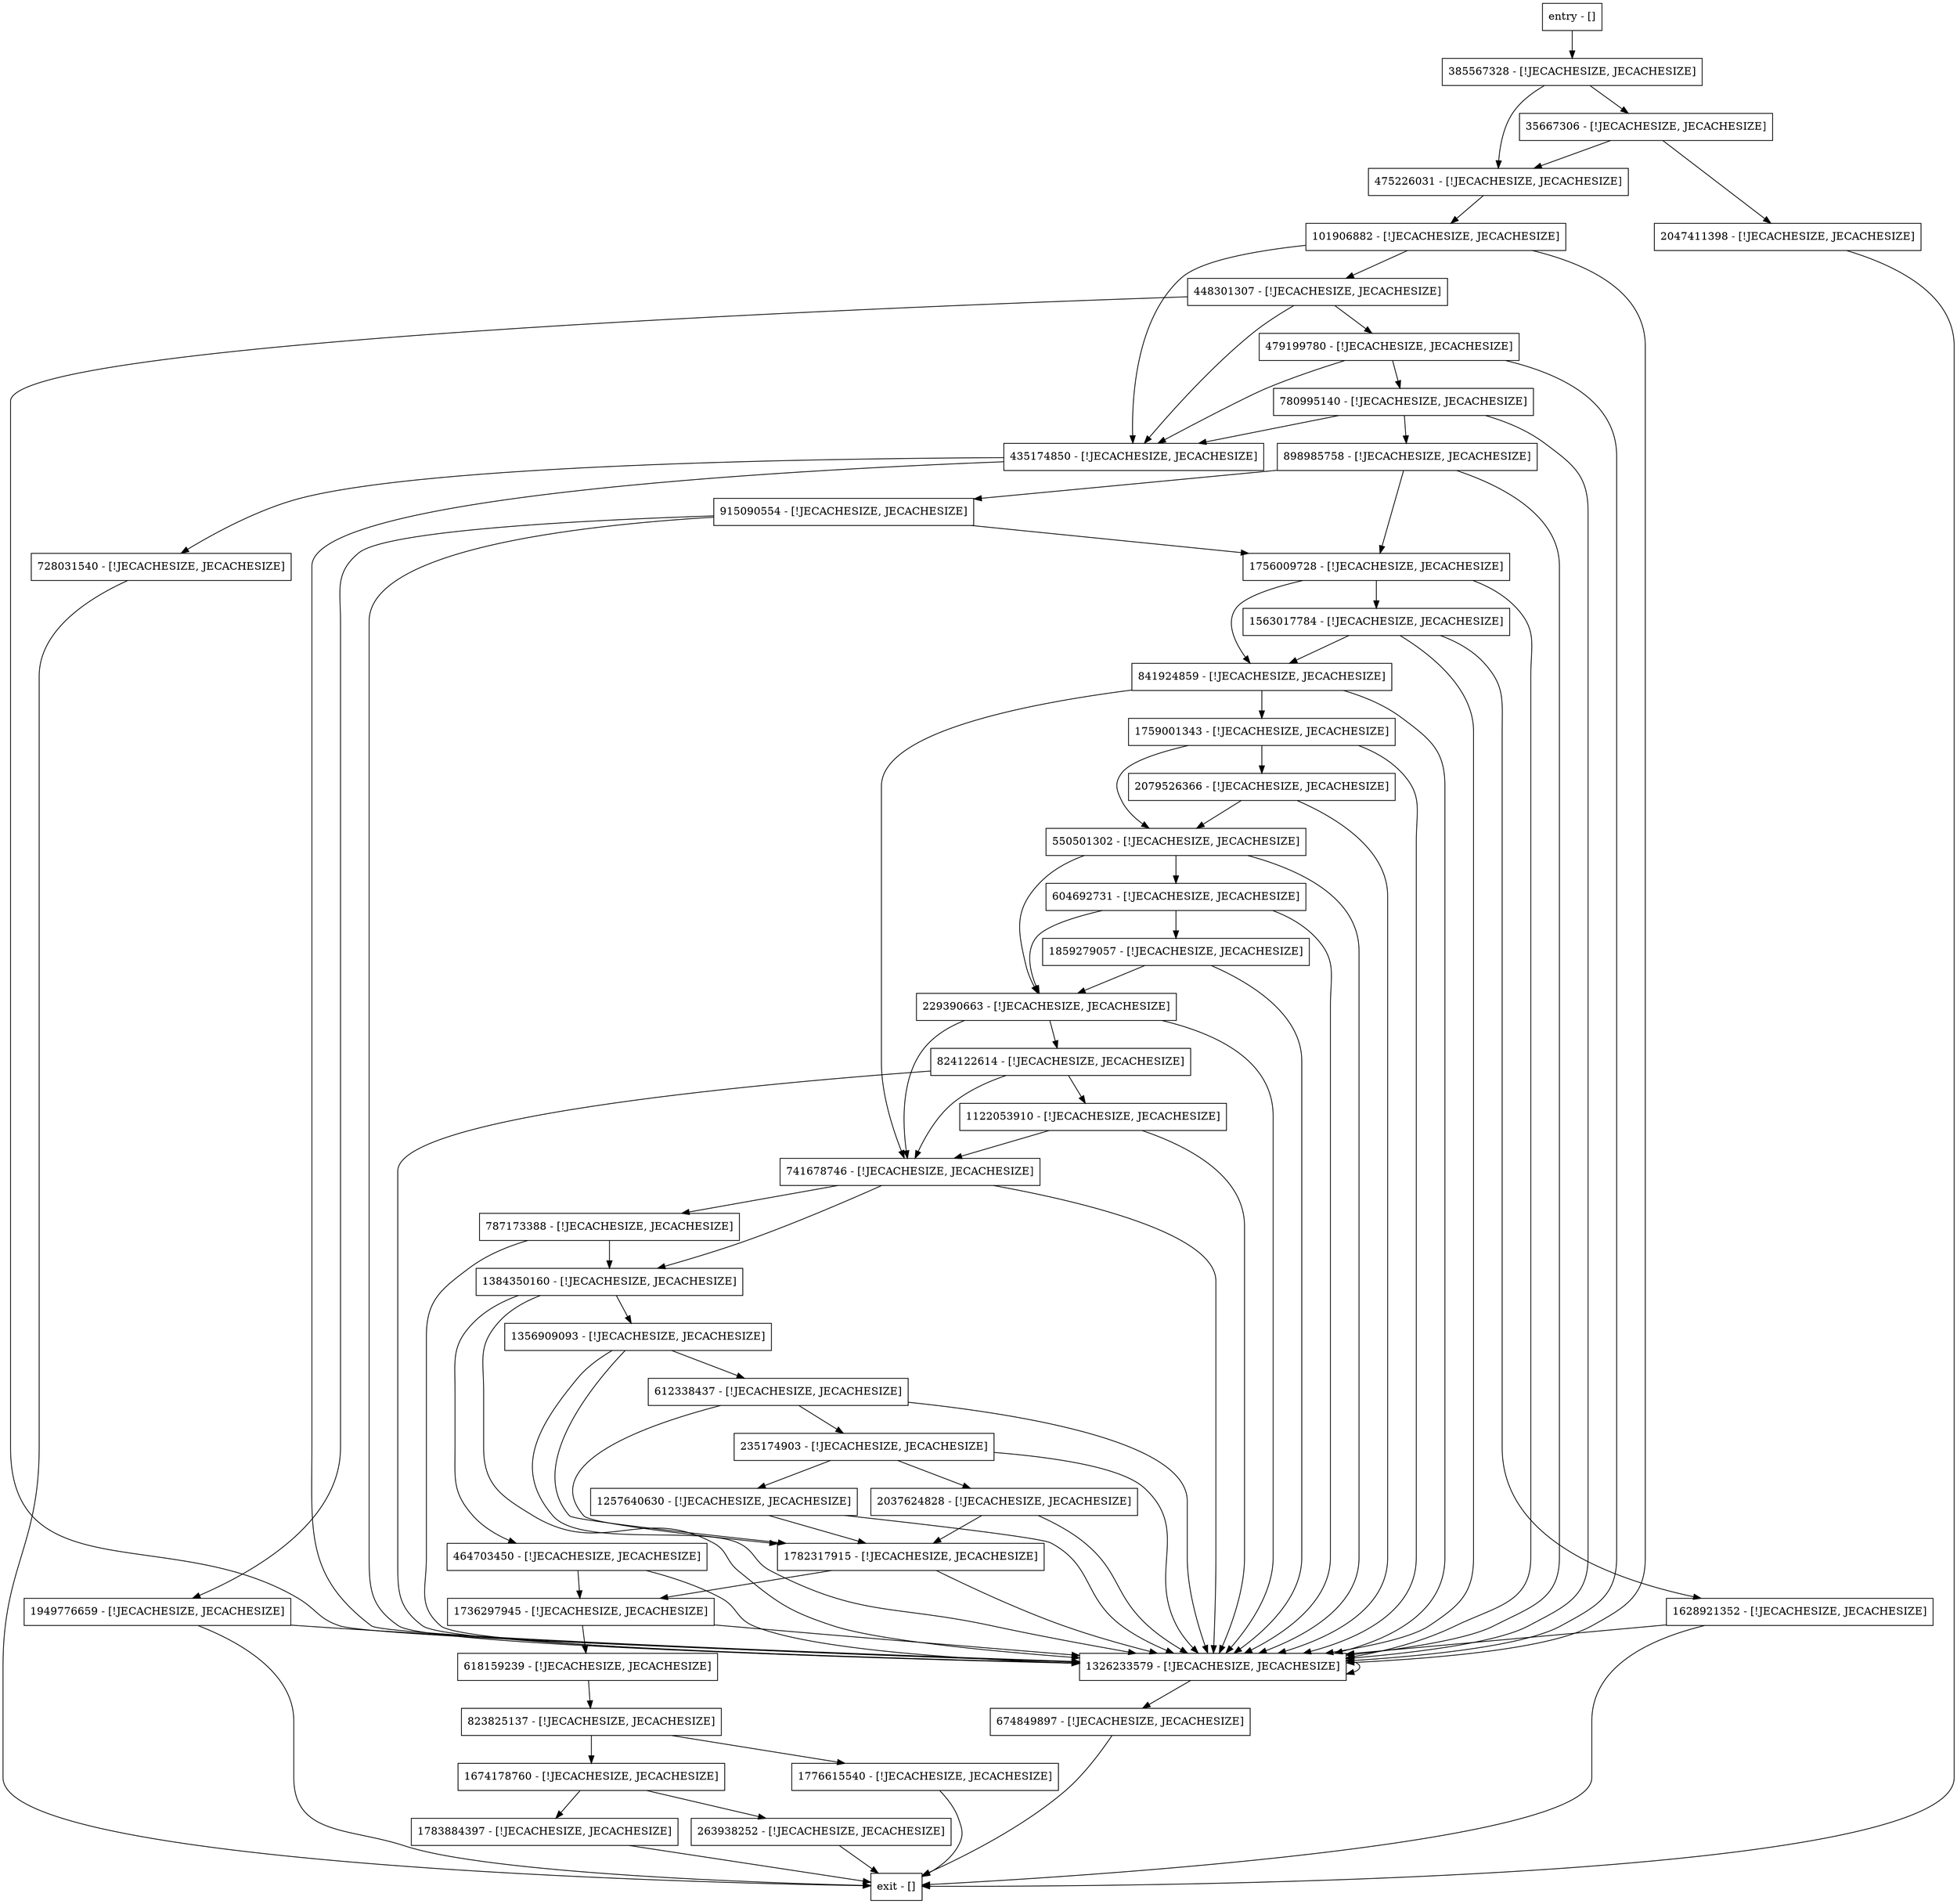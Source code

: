 digraph closeInternalWork {
node [shape=record];
1674178760 [label="1674178760 - [!JECACHESIZE, JECACHESIZE]"];
1384350160 [label="1384350160 - [!JECACHESIZE, JECACHESIZE]"];
780995140 [label="780995140 - [!JECACHESIZE, JECACHESIZE]"];
464703450 [label="464703450 - [!JECACHESIZE, JECACHESIZE]"];
618159239 [label="618159239 - [!JECACHESIZE, JECACHESIZE]"];
263938252 [label="263938252 - [!JECACHESIZE, JECACHESIZE]"];
823825137 [label="823825137 - [!JECACHESIZE, JECACHESIZE]"];
1782317915 [label="1782317915 - [!JECACHESIZE, JECACHESIZE]"];
1736297945 [label="1736297945 - [!JECACHESIZE, JECACHESIZE]"];
898985758 [label="898985758 - [!JECACHESIZE, JECACHESIZE]"];
841924859 [label="841924859 - [!JECACHESIZE, JECACHESIZE]"];
787173388 [label="787173388 - [!JECACHESIZE, JECACHESIZE]"];
1859279057 [label="1859279057 - [!JECACHESIZE, JECACHESIZE]"];
2037624828 [label="2037624828 - [!JECACHESIZE, JECACHESIZE]"];
674849897 [label="674849897 - [!JECACHESIZE, JECACHESIZE]"];
2047411398 [label="2047411398 - [!JECACHESIZE, JECACHESIZE]"];
1326233579 [label="1326233579 - [!JECACHESIZE, JECACHESIZE]"];
101906882 [label="101906882 - [!JECACHESIZE, JECACHESIZE]"];
2079526366 [label="2079526366 - [!JECACHESIZE, JECACHESIZE]"];
1783884397 [label="1783884397 - [!JECACHESIZE, JECACHESIZE]"];
385567328 [label="385567328 - [!JECACHESIZE, JECACHESIZE]"];
235174903 [label="235174903 - [!JECACHESIZE, JECACHESIZE]"];
1759001343 [label="1759001343 - [!JECACHESIZE, JECACHESIZE]"];
612338437 [label="612338437 - [!JECACHESIZE, JECACHESIZE]"];
915090554 [label="915090554 - [!JECACHESIZE, JECACHESIZE]"];
1356909093 [label="1356909093 - [!JECACHESIZE, JECACHESIZE]"];
604692731 [label="604692731 - [!JECACHESIZE, JECACHESIZE]"];
824122614 [label="824122614 - [!JECACHESIZE, JECACHESIZE]"];
550501302 [label="550501302 - [!JECACHESIZE, JECACHESIZE]"];
1122053910 [label="1122053910 - [!JECACHESIZE, JECACHESIZE]"];
entry [label="entry - []"];
exit [label="exit - []"];
479199780 [label="479199780 - [!JECACHESIZE, JECACHESIZE]"];
435174850 [label="435174850 - [!JECACHESIZE, JECACHESIZE]"];
1756009728 [label="1756009728 - [!JECACHESIZE, JECACHESIZE]"];
1628921352 [label="1628921352 - [!JECACHESIZE, JECACHESIZE]"];
1563017784 [label="1563017784 - [!JECACHESIZE, JECACHESIZE]"];
475226031 [label="475226031 - [!JECACHESIZE, JECACHESIZE]"];
1949776659 [label="1949776659 - [!JECACHESIZE, JECACHESIZE]"];
1776615540 [label="1776615540 - [!JECACHESIZE, JECACHESIZE]"];
728031540 [label="728031540 - [!JECACHESIZE, JECACHESIZE]"];
35667306 [label="35667306 - [!JECACHESIZE, JECACHESIZE]"];
448301307 [label="448301307 - [!JECACHESIZE, JECACHESIZE]"];
1257640630 [label="1257640630 - [!JECACHESIZE, JECACHESIZE]"];
229390663 [label="229390663 - [!JECACHESIZE, JECACHESIZE]"];
741678746 [label="741678746 - [!JECACHESIZE, JECACHESIZE]"];
entry;
exit;
1674178760 -> 1783884397;
1674178760 -> 263938252;
1384350160 -> 464703450;
1384350160 -> 1356909093;
1384350160 -> 1326233579;
780995140 -> 898985758;
780995140 -> 435174850;
780995140 -> 1326233579;
464703450 -> 1736297945;
464703450 -> 1326233579;
618159239 -> 823825137;
263938252 -> exit;
823825137 -> 1674178760;
823825137 -> 1776615540;
1782317915 -> 1736297945;
1782317915 -> 1326233579;
1736297945 -> 618159239;
1736297945 -> 1326233579;
898985758 -> 1756009728;
898985758 -> 915090554;
898985758 -> 1326233579;
841924859 -> 1759001343;
841924859 -> 1326233579;
841924859 -> 741678746;
787173388 -> 1384350160;
787173388 -> 1326233579;
1859279057 -> 229390663;
1859279057 -> 1326233579;
2037624828 -> 1782317915;
2037624828 -> 1326233579;
674849897 -> exit;
2047411398 -> exit;
1326233579 -> 674849897;
1326233579 -> 1326233579;
101906882 -> 435174850;
101906882 -> 448301307;
101906882 -> 1326233579;
2079526366 -> 1326233579;
2079526366 -> 550501302;
1783884397 -> exit;
385567328 -> 475226031;
385567328 -> 35667306;
235174903 -> 2037624828;
235174903 -> 1257640630;
235174903 -> 1326233579;
1759001343 -> 2079526366;
1759001343 -> 1326233579;
1759001343 -> 550501302;
612338437 -> 235174903;
612338437 -> 1782317915;
612338437 -> 1326233579;
915090554 -> 1756009728;
915090554 -> 1949776659;
915090554 -> 1326233579;
1356909093 -> 612338437;
1356909093 -> 1782317915;
1356909093 -> 1326233579;
604692731 -> 1859279057;
604692731 -> 229390663;
604692731 -> 1326233579;
824122614 -> 1326233579;
824122614 -> 741678746;
824122614 -> 1122053910;
550501302 -> 604692731;
550501302 -> 229390663;
550501302 -> 1326233579;
1122053910 -> 1326233579;
1122053910 -> 741678746;
entry -> 385567328;
479199780 -> 435174850;
479199780 -> 780995140;
479199780 -> 1326233579;
435174850 -> 728031540;
435174850 -> 1326233579;
1756009728 -> 841924859;
1756009728 -> 1563017784;
1756009728 -> 1326233579;
1628921352 -> exit;
1628921352 -> 1326233579;
1563017784 -> 1628921352;
1563017784 -> 841924859;
1563017784 -> 1326233579;
475226031 -> 101906882;
1949776659 -> exit;
1949776659 -> 1326233579;
1776615540 -> exit;
728031540 -> exit;
35667306 -> 475226031;
35667306 -> 2047411398;
448301307 -> 479199780;
448301307 -> 435174850;
448301307 -> 1326233579;
1257640630 -> 1782317915;
1257640630 -> 1326233579;
229390663 -> 824122614;
229390663 -> 1326233579;
229390663 -> 741678746;
741678746 -> 787173388;
741678746 -> 1384350160;
741678746 -> 1326233579;
}
